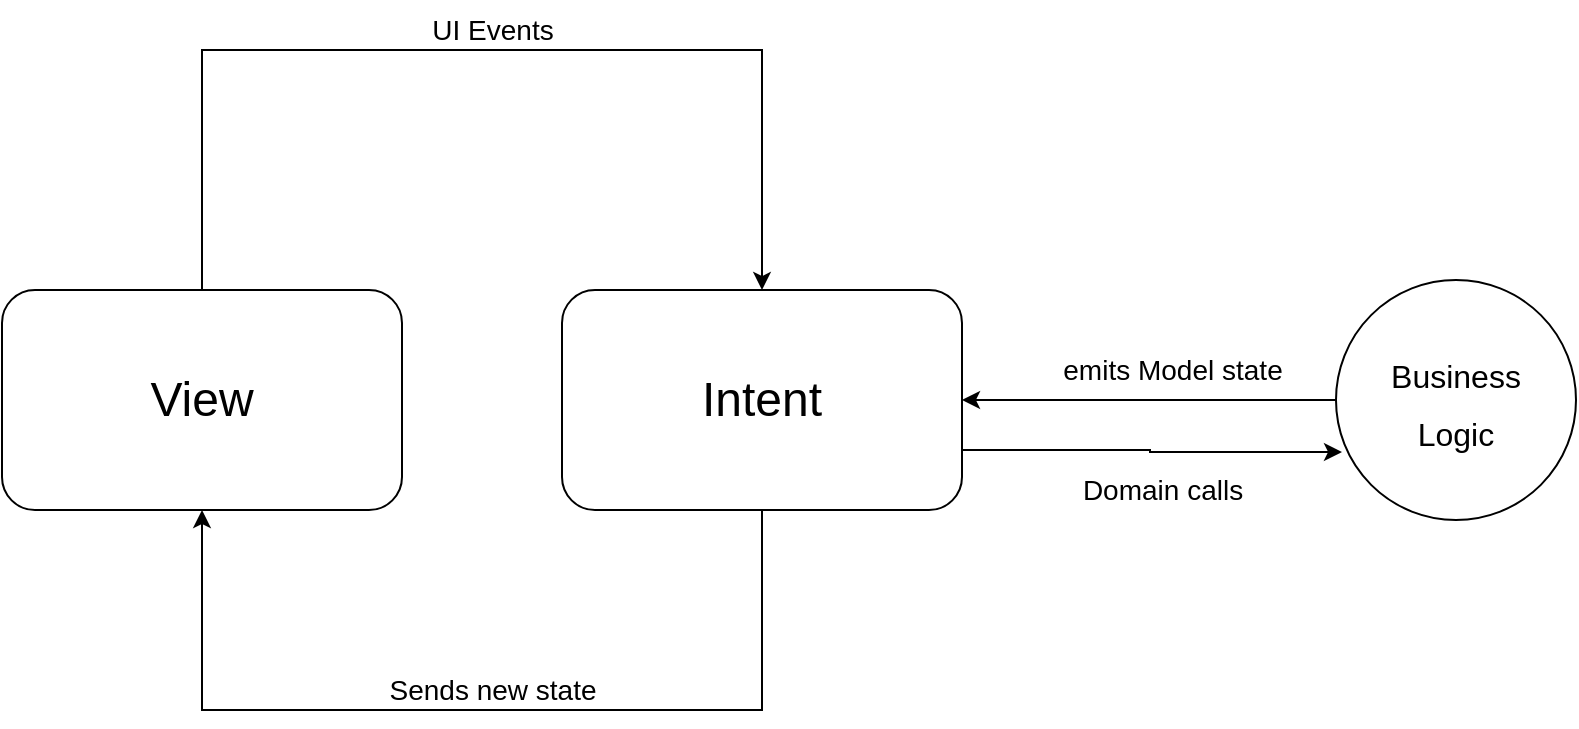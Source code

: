 <mxfile version="20.8.16" type="device"><diagram name="Страница 1" id="K1Y9jMiSMz_t19MEmDBA"><mxGraphModel dx="1118" dy="531" grid="1" gridSize="10" guides="1" tooltips="1" connect="1" arrows="1" fold="1" page="1" pageScale="1" pageWidth="827" pageHeight="1169" math="0" shadow="0"><root><mxCell id="0"/><mxCell id="1" parent="0"/><mxCell id="cPj4XYCaUlkOW3zWJbIG-4" style="edgeStyle=orthogonalEdgeStyle;rounded=0;orthogonalLoop=1;jettySize=auto;html=1;entryX=0.5;entryY=0;entryDx=0;entryDy=0;fontSize=14;" edge="1" parent="1" source="cPj4XYCaUlkOW3zWJbIG-1" target="cPj4XYCaUlkOW3zWJbIG-2"><mxGeometry relative="1" as="geometry"><Array as="points"><mxPoint x="140" y="80"/><mxPoint x="420" y="80"/></Array></mxGeometry></mxCell><mxCell id="cPj4XYCaUlkOW3zWJbIG-1" value="&lt;font style=&quot;font-size: 24px;&quot;&gt;View&lt;/font&gt;" style="rounded=1;whiteSpace=wrap;html=1;" vertex="1" parent="1"><mxGeometry x="40" y="200" width="200" height="110" as="geometry"/></mxCell><mxCell id="cPj4XYCaUlkOW3zWJbIG-6" style="edgeStyle=orthogonalEdgeStyle;rounded=0;orthogonalLoop=1;jettySize=auto;html=1;entryX=0.5;entryY=1;entryDx=0;entryDy=0;fontSize=14;" edge="1" parent="1" source="cPj4XYCaUlkOW3zWJbIG-2" target="cPj4XYCaUlkOW3zWJbIG-1"><mxGeometry relative="1" as="geometry"><Array as="points"><mxPoint x="420" y="410"/><mxPoint x="140" y="410"/></Array></mxGeometry></mxCell><mxCell id="cPj4XYCaUlkOW3zWJbIG-11" style="edgeStyle=orthogonalEdgeStyle;rounded=0;orthogonalLoop=1;jettySize=auto;html=1;entryX=0.025;entryY=0.717;entryDx=0;entryDy=0;entryPerimeter=0;fontSize=14;" edge="1" parent="1" source="cPj4XYCaUlkOW3zWJbIG-2" target="cPj4XYCaUlkOW3zWJbIG-3"><mxGeometry relative="1" as="geometry"><Array as="points"><mxPoint x="614" y="280"/><mxPoint x="614" y="281"/></Array></mxGeometry></mxCell><mxCell id="cPj4XYCaUlkOW3zWJbIG-2" value="&lt;font style=&quot;font-size: 24px;&quot;&gt;Intent&lt;/font&gt;" style="rounded=1;whiteSpace=wrap;html=1;" vertex="1" parent="1"><mxGeometry x="320" y="200" width="200" height="110" as="geometry"/></mxCell><mxCell id="cPj4XYCaUlkOW3zWJbIG-9" style="edgeStyle=orthogonalEdgeStyle;rounded=0;orthogonalLoop=1;jettySize=auto;html=1;fontSize=14;entryX=1;entryY=0.5;entryDx=0;entryDy=0;" edge="1" parent="1" source="cPj4XYCaUlkOW3zWJbIG-3" target="cPj4XYCaUlkOW3zWJbIG-2"><mxGeometry relative="1" as="geometry"><mxPoint x="530" y="255" as="targetPoint"/></mxGeometry></mxCell><mxCell id="cPj4XYCaUlkOW3zWJbIG-3" value="&lt;font size=&quot;3&quot;&gt;Business&lt;br&gt;Logic&lt;br&gt;&lt;/font&gt;" style="ellipse;whiteSpace=wrap;html=1;aspect=fixed;fontSize=24;" vertex="1" parent="1"><mxGeometry x="707" y="195" width="120" height="120" as="geometry"/></mxCell><mxCell id="cPj4XYCaUlkOW3zWJbIG-5" value="UI Events" style="text;html=1;align=center;verticalAlign=middle;resizable=0;points=[];autosize=1;strokeColor=none;fillColor=none;fontSize=14;" vertex="1" parent="1"><mxGeometry x="245" y="55" width="80" height="30" as="geometry"/></mxCell><mxCell id="cPj4XYCaUlkOW3zWJbIG-7" value="Sends new state" style="text;html=1;align=center;verticalAlign=middle;resizable=0;points=[];autosize=1;strokeColor=none;fillColor=none;fontSize=14;" vertex="1" parent="1"><mxGeometry x="220" y="385" width="130" height="30" as="geometry"/></mxCell><mxCell id="cPj4XYCaUlkOW3zWJbIG-10" value="emits Model state" style="text;html=1;align=center;verticalAlign=middle;resizable=0;points=[];autosize=1;strokeColor=none;fillColor=none;fontSize=14;" vertex="1" parent="1"><mxGeometry x="560" y="225" width="130" height="30" as="geometry"/></mxCell><mxCell id="cPj4XYCaUlkOW3zWJbIG-12" value="Domain calls" style="text;html=1;align=center;verticalAlign=middle;resizable=0;points=[];autosize=1;strokeColor=none;fillColor=none;fontSize=14;" vertex="1" parent="1"><mxGeometry x="570" y="285" width="100" height="30" as="geometry"/></mxCell></root></mxGraphModel></diagram></mxfile>